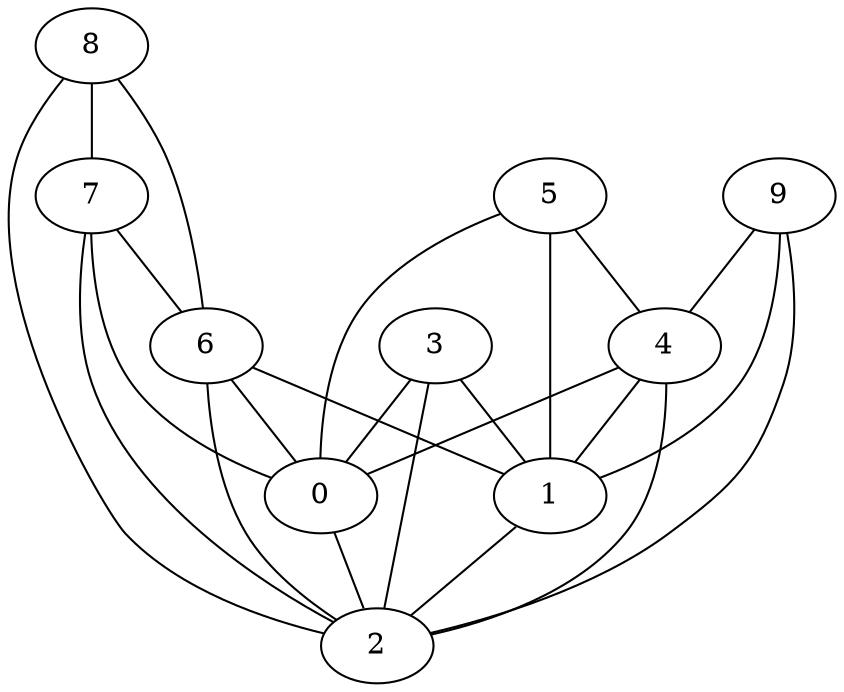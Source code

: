 graph {
    0 [ label = "0" ]
    1 [ label = "1" ]
    2 [ label = "2" ]
    3 [ label = "3" ]
    4 [ label = "4" ]
    5 [ label = "5" ]
    6 [ label = "6" ]
    7 [ label = "7" ]
    8 [ label = "8" ]
    9 [ label = "9" ]
    9 -- 4 [ ]
    0 -- 2 [ ]
    1 -- 2 [ ]
    3 -- 0 [ ]
    3 -- 1 [ ]
    3 -- 2 [ ]
    4 -- 0 [ ]
    4 -- 1 [ ]
    4 -- 2 [ ]
    5 -- 0 [ ]
    5 -- 1 [ ]
    5 -- 4 [ ]
    6 -- 0 [ ]
    6 -- 1 [ ]
    6 -- 2 [ ]
    7 -- 0 [ ]
    7 -- 2 [ ]
    7 -- 6 [ ]
    8 -- 2 [ ]
    8 -- 6 [ ]
    8 -- 7 [ ]
    9 -- 1 [ ]
    9 -- 2 [ ]
}
